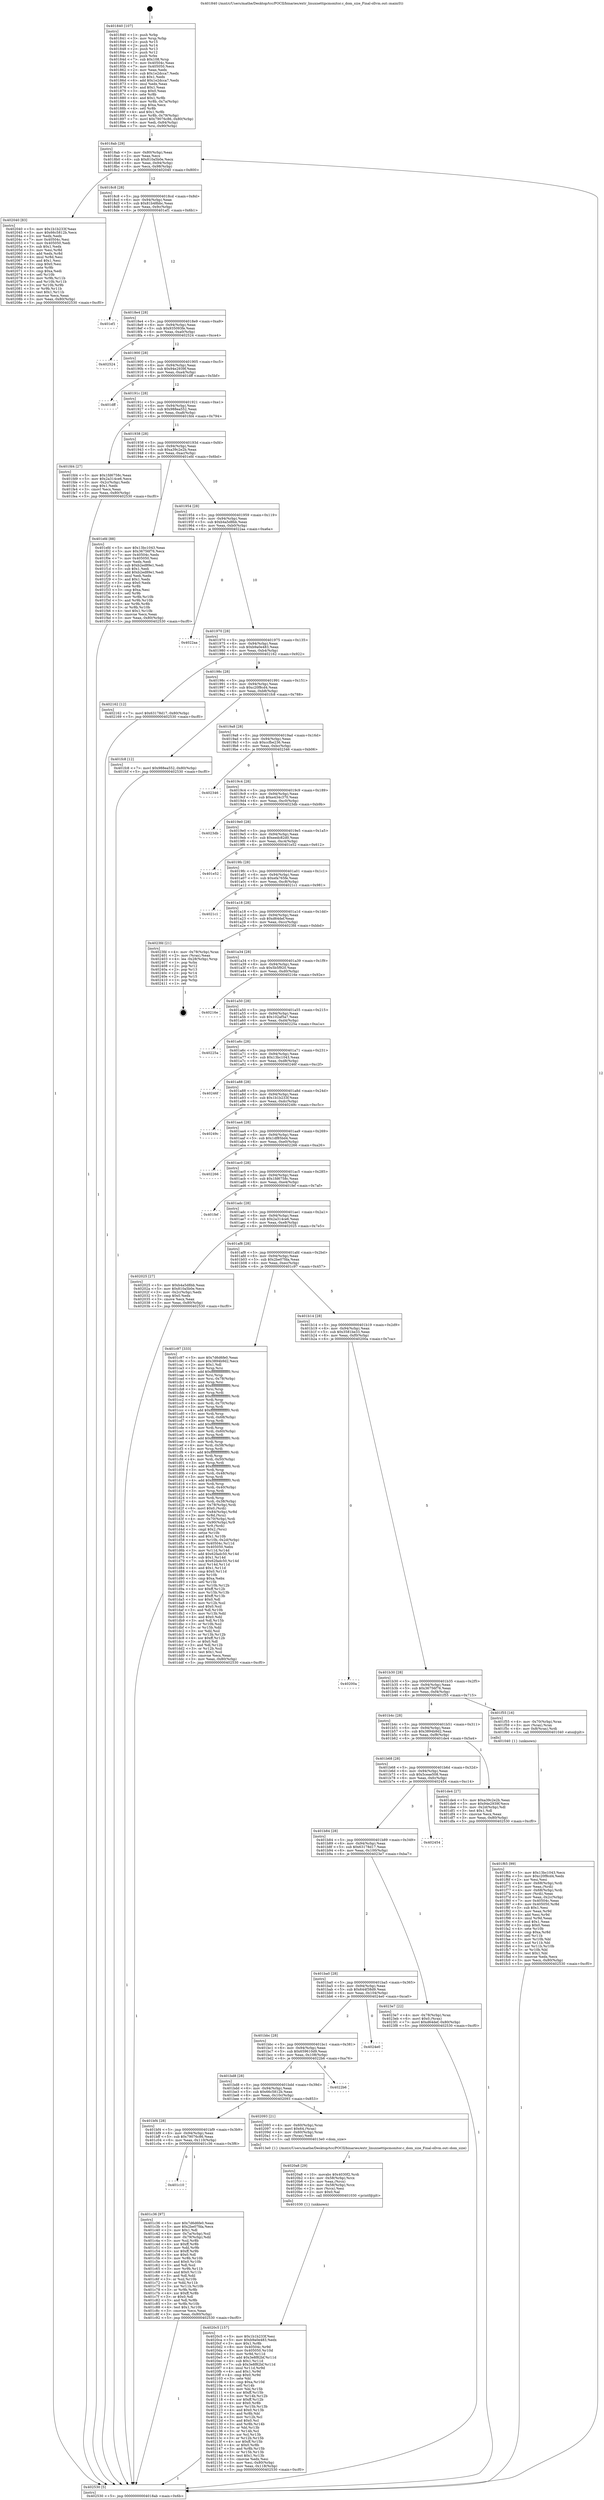 digraph "0x401840" {
  label = "0x401840 (/mnt/c/Users/mathe/Desktop/tcc/POCII/binaries/extr_linuxnettipcmonitor.c_dom_size_Final-ollvm.out::main(0))"
  labelloc = "t"
  node[shape=record]

  Entry [label="",width=0.3,height=0.3,shape=circle,fillcolor=black,style=filled]
  "0x4018ab" [label="{
     0x4018ab [29]\l
     | [instrs]\l
     &nbsp;&nbsp;0x4018ab \<+3\>: mov -0x80(%rbp),%eax\l
     &nbsp;&nbsp;0x4018ae \<+2\>: mov %eax,%ecx\l
     &nbsp;&nbsp;0x4018b0 \<+6\>: sub $0x810a5b0e,%ecx\l
     &nbsp;&nbsp;0x4018b6 \<+6\>: mov %eax,-0x94(%rbp)\l
     &nbsp;&nbsp;0x4018bc \<+6\>: mov %ecx,-0x98(%rbp)\l
     &nbsp;&nbsp;0x4018c2 \<+6\>: je 0000000000402040 \<main+0x800\>\l
  }"]
  "0x402040" [label="{
     0x402040 [83]\l
     | [instrs]\l
     &nbsp;&nbsp;0x402040 \<+5\>: mov $0x1b1b233f,%eax\l
     &nbsp;&nbsp;0x402045 \<+5\>: mov $0x66c5812b,%ecx\l
     &nbsp;&nbsp;0x40204a \<+2\>: xor %edx,%edx\l
     &nbsp;&nbsp;0x40204c \<+7\>: mov 0x40504c,%esi\l
     &nbsp;&nbsp;0x402053 \<+7\>: mov 0x405050,%edi\l
     &nbsp;&nbsp;0x40205a \<+3\>: sub $0x1,%edx\l
     &nbsp;&nbsp;0x40205d \<+3\>: mov %esi,%r8d\l
     &nbsp;&nbsp;0x402060 \<+3\>: add %edx,%r8d\l
     &nbsp;&nbsp;0x402063 \<+4\>: imul %r8d,%esi\l
     &nbsp;&nbsp;0x402067 \<+3\>: and $0x1,%esi\l
     &nbsp;&nbsp;0x40206a \<+3\>: cmp $0x0,%esi\l
     &nbsp;&nbsp;0x40206d \<+4\>: sete %r9b\l
     &nbsp;&nbsp;0x402071 \<+3\>: cmp $0xa,%edi\l
     &nbsp;&nbsp;0x402074 \<+4\>: setl %r10b\l
     &nbsp;&nbsp;0x402078 \<+3\>: mov %r9b,%r11b\l
     &nbsp;&nbsp;0x40207b \<+3\>: and %r10b,%r11b\l
     &nbsp;&nbsp;0x40207e \<+3\>: xor %r10b,%r9b\l
     &nbsp;&nbsp;0x402081 \<+3\>: or %r9b,%r11b\l
     &nbsp;&nbsp;0x402084 \<+4\>: test $0x1,%r11b\l
     &nbsp;&nbsp;0x402088 \<+3\>: cmovne %ecx,%eax\l
     &nbsp;&nbsp;0x40208b \<+3\>: mov %eax,-0x80(%rbp)\l
     &nbsp;&nbsp;0x40208e \<+5\>: jmp 0000000000402530 \<main+0xcf0\>\l
  }"]
  "0x4018c8" [label="{
     0x4018c8 [28]\l
     | [instrs]\l
     &nbsp;&nbsp;0x4018c8 \<+5\>: jmp 00000000004018cd \<main+0x8d\>\l
     &nbsp;&nbsp;0x4018cd \<+6\>: mov -0x94(%rbp),%eax\l
     &nbsp;&nbsp;0x4018d3 \<+5\>: sub $0x81b48bbc,%eax\l
     &nbsp;&nbsp;0x4018d8 \<+6\>: mov %eax,-0x9c(%rbp)\l
     &nbsp;&nbsp;0x4018de \<+6\>: je 0000000000401ef1 \<main+0x6b1\>\l
  }"]
  Exit [label="",width=0.3,height=0.3,shape=circle,fillcolor=black,style=filled,peripheries=2]
  "0x401ef1" [label="{
     0x401ef1\l
  }", style=dashed]
  "0x4018e4" [label="{
     0x4018e4 [28]\l
     | [instrs]\l
     &nbsp;&nbsp;0x4018e4 \<+5\>: jmp 00000000004018e9 \<main+0xa9\>\l
     &nbsp;&nbsp;0x4018e9 \<+6\>: mov -0x94(%rbp),%eax\l
     &nbsp;&nbsp;0x4018ef \<+5\>: sub $0x935093fe,%eax\l
     &nbsp;&nbsp;0x4018f4 \<+6\>: mov %eax,-0xa0(%rbp)\l
     &nbsp;&nbsp;0x4018fa \<+6\>: je 0000000000402524 \<main+0xce4\>\l
  }"]
  "0x4020c5" [label="{
     0x4020c5 [157]\l
     | [instrs]\l
     &nbsp;&nbsp;0x4020c5 \<+5\>: mov $0x1b1b233f,%esi\l
     &nbsp;&nbsp;0x4020ca \<+5\>: mov $0xb9a0e483,%edx\l
     &nbsp;&nbsp;0x4020cf \<+3\>: mov $0x1,%r8b\l
     &nbsp;&nbsp;0x4020d2 \<+8\>: mov 0x40504c,%r9d\l
     &nbsp;&nbsp;0x4020da \<+8\>: mov 0x405050,%r10d\l
     &nbsp;&nbsp;0x4020e2 \<+3\>: mov %r9d,%r11d\l
     &nbsp;&nbsp;0x4020e5 \<+7\>: add $0x3e8f82bf,%r11d\l
     &nbsp;&nbsp;0x4020ec \<+4\>: sub $0x1,%r11d\l
     &nbsp;&nbsp;0x4020f0 \<+7\>: sub $0x3e8f82bf,%r11d\l
     &nbsp;&nbsp;0x4020f7 \<+4\>: imul %r11d,%r9d\l
     &nbsp;&nbsp;0x4020fb \<+4\>: and $0x1,%r9d\l
     &nbsp;&nbsp;0x4020ff \<+4\>: cmp $0x0,%r9d\l
     &nbsp;&nbsp;0x402103 \<+3\>: sete %bl\l
     &nbsp;&nbsp;0x402106 \<+4\>: cmp $0xa,%r10d\l
     &nbsp;&nbsp;0x40210a \<+4\>: setl %r14b\l
     &nbsp;&nbsp;0x40210e \<+3\>: mov %bl,%r15b\l
     &nbsp;&nbsp;0x402111 \<+4\>: xor $0xff,%r15b\l
     &nbsp;&nbsp;0x402115 \<+3\>: mov %r14b,%r12b\l
     &nbsp;&nbsp;0x402118 \<+4\>: xor $0xff,%r12b\l
     &nbsp;&nbsp;0x40211c \<+4\>: xor $0x0,%r8b\l
     &nbsp;&nbsp;0x402120 \<+3\>: mov %r15b,%r13b\l
     &nbsp;&nbsp;0x402123 \<+4\>: and $0x0,%r13b\l
     &nbsp;&nbsp;0x402127 \<+3\>: and %r8b,%bl\l
     &nbsp;&nbsp;0x40212a \<+3\>: mov %r12b,%cl\l
     &nbsp;&nbsp;0x40212d \<+3\>: and $0x0,%cl\l
     &nbsp;&nbsp;0x402130 \<+3\>: and %r8b,%r14b\l
     &nbsp;&nbsp;0x402133 \<+3\>: or %bl,%r13b\l
     &nbsp;&nbsp;0x402136 \<+3\>: or %r14b,%cl\l
     &nbsp;&nbsp;0x402139 \<+3\>: xor %cl,%r13b\l
     &nbsp;&nbsp;0x40213c \<+3\>: or %r12b,%r15b\l
     &nbsp;&nbsp;0x40213f \<+4\>: xor $0xff,%r15b\l
     &nbsp;&nbsp;0x402143 \<+4\>: or $0x0,%r8b\l
     &nbsp;&nbsp;0x402147 \<+3\>: and %r8b,%r15b\l
     &nbsp;&nbsp;0x40214a \<+3\>: or %r15b,%r13b\l
     &nbsp;&nbsp;0x40214d \<+4\>: test $0x1,%r13b\l
     &nbsp;&nbsp;0x402151 \<+3\>: cmovne %edx,%esi\l
     &nbsp;&nbsp;0x402154 \<+3\>: mov %esi,-0x80(%rbp)\l
     &nbsp;&nbsp;0x402157 \<+6\>: mov %eax,-0x118(%rbp)\l
     &nbsp;&nbsp;0x40215d \<+5\>: jmp 0000000000402530 \<main+0xcf0\>\l
  }"]
  "0x402524" [label="{
     0x402524\l
  }", style=dashed]
  "0x401900" [label="{
     0x401900 [28]\l
     | [instrs]\l
     &nbsp;&nbsp;0x401900 \<+5\>: jmp 0000000000401905 \<main+0xc5\>\l
     &nbsp;&nbsp;0x401905 \<+6\>: mov -0x94(%rbp),%eax\l
     &nbsp;&nbsp;0x40190b \<+5\>: sub $0x94e2939f,%eax\l
     &nbsp;&nbsp;0x401910 \<+6\>: mov %eax,-0xa4(%rbp)\l
     &nbsp;&nbsp;0x401916 \<+6\>: je 0000000000401dff \<main+0x5bf\>\l
  }"]
  "0x4020a8" [label="{
     0x4020a8 [29]\l
     | [instrs]\l
     &nbsp;&nbsp;0x4020a8 \<+10\>: movabs $0x4030f2,%rdi\l
     &nbsp;&nbsp;0x4020b2 \<+4\>: mov -0x58(%rbp),%rcx\l
     &nbsp;&nbsp;0x4020b6 \<+2\>: mov %eax,(%rcx)\l
     &nbsp;&nbsp;0x4020b8 \<+4\>: mov -0x58(%rbp),%rcx\l
     &nbsp;&nbsp;0x4020bc \<+2\>: mov (%rcx),%esi\l
     &nbsp;&nbsp;0x4020be \<+2\>: mov $0x0,%al\l
     &nbsp;&nbsp;0x4020c0 \<+5\>: call 0000000000401030 \<printf@plt\>\l
     | [calls]\l
     &nbsp;&nbsp;0x401030 \{1\} (unknown)\l
  }"]
  "0x401dff" [label="{
     0x401dff\l
  }", style=dashed]
  "0x40191c" [label="{
     0x40191c [28]\l
     | [instrs]\l
     &nbsp;&nbsp;0x40191c \<+5\>: jmp 0000000000401921 \<main+0xe1\>\l
     &nbsp;&nbsp;0x401921 \<+6\>: mov -0x94(%rbp),%eax\l
     &nbsp;&nbsp;0x401927 \<+5\>: sub $0x988ea552,%eax\l
     &nbsp;&nbsp;0x40192c \<+6\>: mov %eax,-0xa8(%rbp)\l
     &nbsp;&nbsp;0x401932 \<+6\>: je 0000000000401fd4 \<main+0x794\>\l
  }"]
  "0x401f65" [label="{
     0x401f65 [99]\l
     | [instrs]\l
     &nbsp;&nbsp;0x401f65 \<+5\>: mov $0x13bc1043,%ecx\l
     &nbsp;&nbsp;0x401f6a \<+5\>: mov $0xc20f8cd4,%edx\l
     &nbsp;&nbsp;0x401f6f \<+2\>: xor %esi,%esi\l
     &nbsp;&nbsp;0x401f71 \<+4\>: mov -0x68(%rbp),%rdi\l
     &nbsp;&nbsp;0x401f75 \<+2\>: mov %eax,(%rdi)\l
     &nbsp;&nbsp;0x401f77 \<+4\>: mov -0x68(%rbp),%rdi\l
     &nbsp;&nbsp;0x401f7b \<+2\>: mov (%rdi),%eax\l
     &nbsp;&nbsp;0x401f7d \<+3\>: mov %eax,-0x2c(%rbp)\l
     &nbsp;&nbsp;0x401f80 \<+7\>: mov 0x40504c,%eax\l
     &nbsp;&nbsp;0x401f87 \<+8\>: mov 0x405050,%r8d\l
     &nbsp;&nbsp;0x401f8f \<+3\>: sub $0x1,%esi\l
     &nbsp;&nbsp;0x401f92 \<+3\>: mov %eax,%r9d\l
     &nbsp;&nbsp;0x401f95 \<+3\>: add %esi,%r9d\l
     &nbsp;&nbsp;0x401f98 \<+4\>: imul %r9d,%eax\l
     &nbsp;&nbsp;0x401f9c \<+3\>: and $0x1,%eax\l
     &nbsp;&nbsp;0x401f9f \<+3\>: cmp $0x0,%eax\l
     &nbsp;&nbsp;0x401fa2 \<+4\>: sete %r10b\l
     &nbsp;&nbsp;0x401fa6 \<+4\>: cmp $0xa,%r8d\l
     &nbsp;&nbsp;0x401faa \<+4\>: setl %r11b\l
     &nbsp;&nbsp;0x401fae \<+3\>: mov %r10b,%bl\l
     &nbsp;&nbsp;0x401fb1 \<+3\>: and %r11b,%bl\l
     &nbsp;&nbsp;0x401fb4 \<+3\>: xor %r11b,%r10b\l
     &nbsp;&nbsp;0x401fb7 \<+3\>: or %r10b,%bl\l
     &nbsp;&nbsp;0x401fba \<+3\>: test $0x1,%bl\l
     &nbsp;&nbsp;0x401fbd \<+3\>: cmovne %edx,%ecx\l
     &nbsp;&nbsp;0x401fc0 \<+3\>: mov %ecx,-0x80(%rbp)\l
     &nbsp;&nbsp;0x401fc3 \<+5\>: jmp 0000000000402530 \<main+0xcf0\>\l
  }"]
  "0x401fd4" [label="{
     0x401fd4 [27]\l
     | [instrs]\l
     &nbsp;&nbsp;0x401fd4 \<+5\>: mov $0x1fd6758c,%eax\l
     &nbsp;&nbsp;0x401fd9 \<+5\>: mov $0x2a314ce6,%ecx\l
     &nbsp;&nbsp;0x401fde \<+3\>: mov -0x2c(%rbp),%edx\l
     &nbsp;&nbsp;0x401fe1 \<+3\>: cmp $0x1,%edx\l
     &nbsp;&nbsp;0x401fe4 \<+3\>: cmovl %ecx,%eax\l
     &nbsp;&nbsp;0x401fe7 \<+3\>: mov %eax,-0x80(%rbp)\l
     &nbsp;&nbsp;0x401fea \<+5\>: jmp 0000000000402530 \<main+0xcf0\>\l
  }"]
  "0x401938" [label="{
     0x401938 [28]\l
     | [instrs]\l
     &nbsp;&nbsp;0x401938 \<+5\>: jmp 000000000040193d \<main+0xfd\>\l
     &nbsp;&nbsp;0x40193d \<+6\>: mov -0x94(%rbp),%eax\l
     &nbsp;&nbsp;0x401943 \<+5\>: sub $0xa39c2e2b,%eax\l
     &nbsp;&nbsp;0x401948 \<+6\>: mov %eax,-0xac(%rbp)\l
     &nbsp;&nbsp;0x40194e \<+6\>: je 0000000000401efd \<main+0x6bd\>\l
  }"]
  "0x401840" [label="{
     0x401840 [107]\l
     | [instrs]\l
     &nbsp;&nbsp;0x401840 \<+1\>: push %rbp\l
     &nbsp;&nbsp;0x401841 \<+3\>: mov %rsp,%rbp\l
     &nbsp;&nbsp;0x401844 \<+2\>: push %r15\l
     &nbsp;&nbsp;0x401846 \<+2\>: push %r14\l
     &nbsp;&nbsp;0x401848 \<+2\>: push %r13\l
     &nbsp;&nbsp;0x40184a \<+2\>: push %r12\l
     &nbsp;&nbsp;0x40184c \<+1\>: push %rbx\l
     &nbsp;&nbsp;0x40184d \<+7\>: sub $0x108,%rsp\l
     &nbsp;&nbsp;0x401854 \<+7\>: mov 0x40504c,%eax\l
     &nbsp;&nbsp;0x40185b \<+7\>: mov 0x405050,%ecx\l
     &nbsp;&nbsp;0x401862 \<+2\>: mov %eax,%edx\l
     &nbsp;&nbsp;0x401864 \<+6\>: sub $0x1e2dcca7,%edx\l
     &nbsp;&nbsp;0x40186a \<+3\>: sub $0x1,%edx\l
     &nbsp;&nbsp;0x40186d \<+6\>: add $0x1e2dcca7,%edx\l
     &nbsp;&nbsp;0x401873 \<+3\>: imul %edx,%eax\l
     &nbsp;&nbsp;0x401876 \<+3\>: and $0x1,%eax\l
     &nbsp;&nbsp;0x401879 \<+3\>: cmp $0x0,%eax\l
     &nbsp;&nbsp;0x40187c \<+4\>: sete %r8b\l
     &nbsp;&nbsp;0x401880 \<+4\>: and $0x1,%r8b\l
     &nbsp;&nbsp;0x401884 \<+4\>: mov %r8b,-0x7a(%rbp)\l
     &nbsp;&nbsp;0x401888 \<+3\>: cmp $0xa,%ecx\l
     &nbsp;&nbsp;0x40188b \<+4\>: setl %r8b\l
     &nbsp;&nbsp;0x40188f \<+4\>: and $0x1,%r8b\l
     &nbsp;&nbsp;0x401893 \<+4\>: mov %r8b,-0x79(%rbp)\l
     &nbsp;&nbsp;0x401897 \<+7\>: movl $0x79076c86,-0x80(%rbp)\l
     &nbsp;&nbsp;0x40189e \<+6\>: mov %edi,-0x84(%rbp)\l
     &nbsp;&nbsp;0x4018a4 \<+7\>: mov %rsi,-0x90(%rbp)\l
  }"]
  "0x401efd" [label="{
     0x401efd [88]\l
     | [instrs]\l
     &nbsp;&nbsp;0x401efd \<+5\>: mov $0x13bc1043,%eax\l
     &nbsp;&nbsp;0x401f02 \<+5\>: mov $0x36756f76,%ecx\l
     &nbsp;&nbsp;0x401f07 \<+7\>: mov 0x40504c,%edx\l
     &nbsp;&nbsp;0x401f0e \<+7\>: mov 0x405050,%esi\l
     &nbsp;&nbsp;0x401f15 \<+2\>: mov %edx,%edi\l
     &nbsp;&nbsp;0x401f17 \<+6\>: sub $0xb2ed89e1,%edi\l
     &nbsp;&nbsp;0x401f1d \<+3\>: sub $0x1,%edi\l
     &nbsp;&nbsp;0x401f20 \<+6\>: add $0xb2ed89e1,%edi\l
     &nbsp;&nbsp;0x401f26 \<+3\>: imul %edi,%edx\l
     &nbsp;&nbsp;0x401f29 \<+3\>: and $0x1,%edx\l
     &nbsp;&nbsp;0x401f2c \<+3\>: cmp $0x0,%edx\l
     &nbsp;&nbsp;0x401f2f \<+4\>: sete %r8b\l
     &nbsp;&nbsp;0x401f33 \<+3\>: cmp $0xa,%esi\l
     &nbsp;&nbsp;0x401f36 \<+4\>: setl %r9b\l
     &nbsp;&nbsp;0x401f3a \<+3\>: mov %r8b,%r10b\l
     &nbsp;&nbsp;0x401f3d \<+3\>: and %r9b,%r10b\l
     &nbsp;&nbsp;0x401f40 \<+3\>: xor %r9b,%r8b\l
     &nbsp;&nbsp;0x401f43 \<+3\>: or %r8b,%r10b\l
     &nbsp;&nbsp;0x401f46 \<+4\>: test $0x1,%r10b\l
     &nbsp;&nbsp;0x401f4a \<+3\>: cmovne %ecx,%eax\l
     &nbsp;&nbsp;0x401f4d \<+3\>: mov %eax,-0x80(%rbp)\l
     &nbsp;&nbsp;0x401f50 \<+5\>: jmp 0000000000402530 \<main+0xcf0\>\l
  }"]
  "0x401954" [label="{
     0x401954 [28]\l
     | [instrs]\l
     &nbsp;&nbsp;0x401954 \<+5\>: jmp 0000000000401959 \<main+0x119\>\l
     &nbsp;&nbsp;0x401959 \<+6\>: mov -0x94(%rbp),%eax\l
     &nbsp;&nbsp;0x40195f \<+5\>: sub $0xb4a5d8bb,%eax\l
     &nbsp;&nbsp;0x401964 \<+6\>: mov %eax,-0xb0(%rbp)\l
     &nbsp;&nbsp;0x40196a \<+6\>: je 00000000004022aa \<main+0xa6a\>\l
  }"]
  "0x402530" [label="{
     0x402530 [5]\l
     | [instrs]\l
     &nbsp;&nbsp;0x402530 \<+5\>: jmp 00000000004018ab \<main+0x6b\>\l
  }"]
  "0x4022aa" [label="{
     0x4022aa\l
  }", style=dashed]
  "0x401970" [label="{
     0x401970 [28]\l
     | [instrs]\l
     &nbsp;&nbsp;0x401970 \<+5\>: jmp 0000000000401975 \<main+0x135\>\l
     &nbsp;&nbsp;0x401975 \<+6\>: mov -0x94(%rbp),%eax\l
     &nbsp;&nbsp;0x40197b \<+5\>: sub $0xb9a0e483,%eax\l
     &nbsp;&nbsp;0x401980 \<+6\>: mov %eax,-0xb4(%rbp)\l
     &nbsp;&nbsp;0x401986 \<+6\>: je 0000000000402162 \<main+0x922\>\l
  }"]
  "0x401c10" [label="{
     0x401c10\l
  }", style=dashed]
  "0x402162" [label="{
     0x402162 [12]\l
     | [instrs]\l
     &nbsp;&nbsp;0x402162 \<+7\>: movl $0x63178d17,-0x80(%rbp)\l
     &nbsp;&nbsp;0x402169 \<+5\>: jmp 0000000000402530 \<main+0xcf0\>\l
  }"]
  "0x40198c" [label="{
     0x40198c [28]\l
     | [instrs]\l
     &nbsp;&nbsp;0x40198c \<+5\>: jmp 0000000000401991 \<main+0x151\>\l
     &nbsp;&nbsp;0x401991 \<+6\>: mov -0x94(%rbp),%eax\l
     &nbsp;&nbsp;0x401997 \<+5\>: sub $0xc20f8cd4,%eax\l
     &nbsp;&nbsp;0x40199c \<+6\>: mov %eax,-0xb8(%rbp)\l
     &nbsp;&nbsp;0x4019a2 \<+6\>: je 0000000000401fc8 \<main+0x788\>\l
  }"]
  "0x401c36" [label="{
     0x401c36 [97]\l
     | [instrs]\l
     &nbsp;&nbsp;0x401c36 \<+5\>: mov $0x7d6d6fe0,%eax\l
     &nbsp;&nbsp;0x401c3b \<+5\>: mov $0x2be07fda,%ecx\l
     &nbsp;&nbsp;0x401c40 \<+2\>: mov $0x1,%dl\l
     &nbsp;&nbsp;0x401c42 \<+4\>: mov -0x7a(%rbp),%sil\l
     &nbsp;&nbsp;0x401c46 \<+4\>: mov -0x79(%rbp),%dil\l
     &nbsp;&nbsp;0x401c4a \<+3\>: mov %sil,%r8b\l
     &nbsp;&nbsp;0x401c4d \<+4\>: xor $0xff,%r8b\l
     &nbsp;&nbsp;0x401c51 \<+3\>: mov %dil,%r9b\l
     &nbsp;&nbsp;0x401c54 \<+4\>: xor $0xff,%r9b\l
     &nbsp;&nbsp;0x401c58 \<+3\>: xor $0x0,%dl\l
     &nbsp;&nbsp;0x401c5b \<+3\>: mov %r8b,%r10b\l
     &nbsp;&nbsp;0x401c5e \<+4\>: and $0x0,%r10b\l
     &nbsp;&nbsp;0x401c62 \<+3\>: and %dl,%sil\l
     &nbsp;&nbsp;0x401c65 \<+3\>: mov %r9b,%r11b\l
     &nbsp;&nbsp;0x401c68 \<+4\>: and $0x0,%r11b\l
     &nbsp;&nbsp;0x401c6c \<+3\>: and %dl,%dil\l
     &nbsp;&nbsp;0x401c6f \<+3\>: or %sil,%r10b\l
     &nbsp;&nbsp;0x401c72 \<+3\>: or %dil,%r11b\l
     &nbsp;&nbsp;0x401c75 \<+3\>: xor %r11b,%r10b\l
     &nbsp;&nbsp;0x401c78 \<+3\>: or %r9b,%r8b\l
     &nbsp;&nbsp;0x401c7b \<+4\>: xor $0xff,%r8b\l
     &nbsp;&nbsp;0x401c7f \<+3\>: or $0x0,%dl\l
     &nbsp;&nbsp;0x401c82 \<+3\>: and %dl,%r8b\l
     &nbsp;&nbsp;0x401c85 \<+3\>: or %r8b,%r10b\l
     &nbsp;&nbsp;0x401c88 \<+4\>: test $0x1,%r10b\l
     &nbsp;&nbsp;0x401c8c \<+3\>: cmovne %ecx,%eax\l
     &nbsp;&nbsp;0x401c8f \<+3\>: mov %eax,-0x80(%rbp)\l
     &nbsp;&nbsp;0x401c92 \<+5\>: jmp 0000000000402530 \<main+0xcf0\>\l
  }"]
  "0x401fc8" [label="{
     0x401fc8 [12]\l
     | [instrs]\l
     &nbsp;&nbsp;0x401fc8 \<+7\>: movl $0x988ea552,-0x80(%rbp)\l
     &nbsp;&nbsp;0x401fcf \<+5\>: jmp 0000000000402530 \<main+0xcf0\>\l
  }"]
  "0x4019a8" [label="{
     0x4019a8 [28]\l
     | [instrs]\l
     &nbsp;&nbsp;0x4019a8 \<+5\>: jmp 00000000004019ad \<main+0x16d\>\l
     &nbsp;&nbsp;0x4019ad \<+6\>: mov -0x94(%rbp),%eax\l
     &nbsp;&nbsp;0x4019b3 \<+5\>: sub $0xccfbe236,%eax\l
     &nbsp;&nbsp;0x4019b8 \<+6\>: mov %eax,-0xbc(%rbp)\l
     &nbsp;&nbsp;0x4019be \<+6\>: je 0000000000402346 \<main+0xb06\>\l
  }"]
  "0x401bf4" [label="{
     0x401bf4 [28]\l
     | [instrs]\l
     &nbsp;&nbsp;0x401bf4 \<+5\>: jmp 0000000000401bf9 \<main+0x3b9\>\l
     &nbsp;&nbsp;0x401bf9 \<+6\>: mov -0x94(%rbp),%eax\l
     &nbsp;&nbsp;0x401bff \<+5\>: sub $0x79076c86,%eax\l
     &nbsp;&nbsp;0x401c04 \<+6\>: mov %eax,-0x110(%rbp)\l
     &nbsp;&nbsp;0x401c0a \<+6\>: je 0000000000401c36 \<main+0x3f6\>\l
  }"]
  "0x402346" [label="{
     0x402346\l
  }", style=dashed]
  "0x4019c4" [label="{
     0x4019c4 [28]\l
     | [instrs]\l
     &nbsp;&nbsp;0x4019c4 \<+5\>: jmp 00000000004019c9 \<main+0x189\>\l
     &nbsp;&nbsp;0x4019c9 \<+6\>: mov -0x94(%rbp),%eax\l
     &nbsp;&nbsp;0x4019cf \<+5\>: sub $0xe434c370,%eax\l
     &nbsp;&nbsp;0x4019d4 \<+6\>: mov %eax,-0xc0(%rbp)\l
     &nbsp;&nbsp;0x4019da \<+6\>: je 00000000004023db \<main+0xb9b\>\l
  }"]
  "0x402093" [label="{
     0x402093 [21]\l
     | [instrs]\l
     &nbsp;&nbsp;0x402093 \<+4\>: mov -0x60(%rbp),%rax\l
     &nbsp;&nbsp;0x402097 \<+6\>: movl $0x64,(%rax)\l
     &nbsp;&nbsp;0x40209d \<+4\>: mov -0x60(%rbp),%rax\l
     &nbsp;&nbsp;0x4020a1 \<+2\>: mov (%rax),%edi\l
     &nbsp;&nbsp;0x4020a3 \<+5\>: call 00000000004013e0 \<dom_size\>\l
     | [calls]\l
     &nbsp;&nbsp;0x4013e0 \{1\} (/mnt/c/Users/mathe/Desktop/tcc/POCII/binaries/extr_linuxnettipcmonitor.c_dom_size_Final-ollvm.out::dom_size)\l
  }"]
  "0x4023db" [label="{
     0x4023db\l
  }", style=dashed]
  "0x4019e0" [label="{
     0x4019e0 [28]\l
     | [instrs]\l
     &nbsp;&nbsp;0x4019e0 \<+5\>: jmp 00000000004019e5 \<main+0x1a5\>\l
     &nbsp;&nbsp;0x4019e5 \<+6\>: mov -0x94(%rbp),%eax\l
     &nbsp;&nbsp;0x4019eb \<+5\>: sub $0xeedc82d0,%eax\l
     &nbsp;&nbsp;0x4019f0 \<+6\>: mov %eax,-0xc4(%rbp)\l
     &nbsp;&nbsp;0x4019f6 \<+6\>: je 0000000000401e52 \<main+0x612\>\l
  }"]
  "0x401bd8" [label="{
     0x401bd8 [28]\l
     | [instrs]\l
     &nbsp;&nbsp;0x401bd8 \<+5\>: jmp 0000000000401bdd \<main+0x39d\>\l
     &nbsp;&nbsp;0x401bdd \<+6\>: mov -0x94(%rbp),%eax\l
     &nbsp;&nbsp;0x401be3 \<+5\>: sub $0x66c5812b,%eax\l
     &nbsp;&nbsp;0x401be8 \<+6\>: mov %eax,-0x10c(%rbp)\l
     &nbsp;&nbsp;0x401bee \<+6\>: je 0000000000402093 \<main+0x853\>\l
  }"]
  "0x401e52" [label="{
     0x401e52\l
  }", style=dashed]
  "0x4019fc" [label="{
     0x4019fc [28]\l
     | [instrs]\l
     &nbsp;&nbsp;0x4019fc \<+5\>: jmp 0000000000401a01 \<main+0x1c1\>\l
     &nbsp;&nbsp;0x401a01 \<+6\>: mov -0x94(%rbp),%eax\l
     &nbsp;&nbsp;0x401a07 \<+5\>: sub $0xefa765fe,%eax\l
     &nbsp;&nbsp;0x401a0c \<+6\>: mov %eax,-0xc8(%rbp)\l
     &nbsp;&nbsp;0x401a12 \<+6\>: je 00000000004021c1 \<main+0x981\>\l
  }"]
  "0x4022b6" [label="{
     0x4022b6\l
  }", style=dashed]
  "0x4021c1" [label="{
     0x4021c1\l
  }", style=dashed]
  "0x401a18" [label="{
     0x401a18 [28]\l
     | [instrs]\l
     &nbsp;&nbsp;0x401a18 \<+5\>: jmp 0000000000401a1d \<main+0x1dd\>\l
     &nbsp;&nbsp;0x401a1d \<+6\>: mov -0x94(%rbp),%eax\l
     &nbsp;&nbsp;0x401a23 \<+5\>: sub $0xd64def,%eax\l
     &nbsp;&nbsp;0x401a28 \<+6\>: mov %eax,-0xcc(%rbp)\l
     &nbsp;&nbsp;0x401a2e \<+6\>: je 00000000004023fd \<main+0xbbd\>\l
  }"]
  "0x401bbc" [label="{
     0x401bbc [28]\l
     | [instrs]\l
     &nbsp;&nbsp;0x401bbc \<+5\>: jmp 0000000000401bc1 \<main+0x381\>\l
     &nbsp;&nbsp;0x401bc1 \<+6\>: mov -0x94(%rbp),%eax\l
     &nbsp;&nbsp;0x401bc7 \<+5\>: sub $0x659610d9,%eax\l
     &nbsp;&nbsp;0x401bcc \<+6\>: mov %eax,-0x108(%rbp)\l
     &nbsp;&nbsp;0x401bd2 \<+6\>: je 00000000004022b6 \<main+0xa76\>\l
  }"]
  "0x4023fd" [label="{
     0x4023fd [21]\l
     | [instrs]\l
     &nbsp;&nbsp;0x4023fd \<+4\>: mov -0x78(%rbp),%rax\l
     &nbsp;&nbsp;0x402401 \<+2\>: mov (%rax),%eax\l
     &nbsp;&nbsp;0x402403 \<+4\>: lea -0x28(%rbp),%rsp\l
     &nbsp;&nbsp;0x402407 \<+1\>: pop %rbx\l
     &nbsp;&nbsp;0x402408 \<+2\>: pop %r12\l
     &nbsp;&nbsp;0x40240a \<+2\>: pop %r13\l
     &nbsp;&nbsp;0x40240c \<+2\>: pop %r14\l
     &nbsp;&nbsp;0x40240e \<+2\>: pop %r15\l
     &nbsp;&nbsp;0x402410 \<+1\>: pop %rbp\l
     &nbsp;&nbsp;0x402411 \<+1\>: ret\l
  }"]
  "0x401a34" [label="{
     0x401a34 [28]\l
     | [instrs]\l
     &nbsp;&nbsp;0x401a34 \<+5\>: jmp 0000000000401a39 \<main+0x1f9\>\l
     &nbsp;&nbsp;0x401a39 \<+6\>: mov -0x94(%rbp),%eax\l
     &nbsp;&nbsp;0x401a3f \<+5\>: sub $0x5b5f920,%eax\l
     &nbsp;&nbsp;0x401a44 \<+6\>: mov %eax,-0xd0(%rbp)\l
     &nbsp;&nbsp;0x401a4a \<+6\>: je 000000000040216e \<main+0x92e\>\l
  }"]
  "0x4024e0" [label="{
     0x4024e0\l
  }", style=dashed]
  "0x40216e" [label="{
     0x40216e\l
  }", style=dashed]
  "0x401a50" [label="{
     0x401a50 [28]\l
     | [instrs]\l
     &nbsp;&nbsp;0x401a50 \<+5\>: jmp 0000000000401a55 \<main+0x215\>\l
     &nbsp;&nbsp;0x401a55 \<+6\>: mov -0x94(%rbp),%eax\l
     &nbsp;&nbsp;0x401a5b \<+5\>: sub $0x102af5a7,%eax\l
     &nbsp;&nbsp;0x401a60 \<+6\>: mov %eax,-0xd4(%rbp)\l
     &nbsp;&nbsp;0x401a66 \<+6\>: je 000000000040225a \<main+0xa1a\>\l
  }"]
  "0x401ba0" [label="{
     0x401ba0 [28]\l
     | [instrs]\l
     &nbsp;&nbsp;0x401ba0 \<+5\>: jmp 0000000000401ba5 \<main+0x365\>\l
     &nbsp;&nbsp;0x401ba5 \<+6\>: mov -0x94(%rbp),%eax\l
     &nbsp;&nbsp;0x401bab \<+5\>: sub $0x644f38d9,%eax\l
     &nbsp;&nbsp;0x401bb0 \<+6\>: mov %eax,-0x104(%rbp)\l
     &nbsp;&nbsp;0x401bb6 \<+6\>: je 00000000004024e0 \<main+0xca0\>\l
  }"]
  "0x40225a" [label="{
     0x40225a\l
  }", style=dashed]
  "0x401a6c" [label="{
     0x401a6c [28]\l
     | [instrs]\l
     &nbsp;&nbsp;0x401a6c \<+5\>: jmp 0000000000401a71 \<main+0x231\>\l
     &nbsp;&nbsp;0x401a71 \<+6\>: mov -0x94(%rbp),%eax\l
     &nbsp;&nbsp;0x401a77 \<+5\>: sub $0x13bc1043,%eax\l
     &nbsp;&nbsp;0x401a7c \<+6\>: mov %eax,-0xd8(%rbp)\l
     &nbsp;&nbsp;0x401a82 \<+6\>: je 000000000040246f \<main+0xc2f\>\l
  }"]
  "0x4023e7" [label="{
     0x4023e7 [22]\l
     | [instrs]\l
     &nbsp;&nbsp;0x4023e7 \<+4\>: mov -0x78(%rbp),%rax\l
     &nbsp;&nbsp;0x4023eb \<+6\>: movl $0x0,(%rax)\l
     &nbsp;&nbsp;0x4023f1 \<+7\>: movl $0xd64def,-0x80(%rbp)\l
     &nbsp;&nbsp;0x4023f8 \<+5\>: jmp 0000000000402530 \<main+0xcf0\>\l
  }"]
  "0x40246f" [label="{
     0x40246f\l
  }", style=dashed]
  "0x401a88" [label="{
     0x401a88 [28]\l
     | [instrs]\l
     &nbsp;&nbsp;0x401a88 \<+5\>: jmp 0000000000401a8d \<main+0x24d\>\l
     &nbsp;&nbsp;0x401a8d \<+6\>: mov -0x94(%rbp),%eax\l
     &nbsp;&nbsp;0x401a93 \<+5\>: sub $0x1b1b233f,%eax\l
     &nbsp;&nbsp;0x401a98 \<+6\>: mov %eax,-0xdc(%rbp)\l
     &nbsp;&nbsp;0x401a9e \<+6\>: je 000000000040249c \<main+0xc5c\>\l
  }"]
  "0x401b84" [label="{
     0x401b84 [28]\l
     | [instrs]\l
     &nbsp;&nbsp;0x401b84 \<+5\>: jmp 0000000000401b89 \<main+0x349\>\l
     &nbsp;&nbsp;0x401b89 \<+6\>: mov -0x94(%rbp),%eax\l
     &nbsp;&nbsp;0x401b8f \<+5\>: sub $0x63178d17,%eax\l
     &nbsp;&nbsp;0x401b94 \<+6\>: mov %eax,-0x100(%rbp)\l
     &nbsp;&nbsp;0x401b9a \<+6\>: je 00000000004023e7 \<main+0xba7\>\l
  }"]
  "0x40249c" [label="{
     0x40249c\l
  }", style=dashed]
  "0x401aa4" [label="{
     0x401aa4 [28]\l
     | [instrs]\l
     &nbsp;&nbsp;0x401aa4 \<+5\>: jmp 0000000000401aa9 \<main+0x269\>\l
     &nbsp;&nbsp;0x401aa9 \<+6\>: mov -0x94(%rbp),%eax\l
     &nbsp;&nbsp;0x401aaf \<+5\>: sub $0x1df85bd4,%eax\l
     &nbsp;&nbsp;0x401ab4 \<+6\>: mov %eax,-0xe0(%rbp)\l
     &nbsp;&nbsp;0x401aba \<+6\>: je 0000000000402266 \<main+0xa26\>\l
  }"]
  "0x402454" [label="{
     0x402454\l
  }", style=dashed]
  "0x402266" [label="{
     0x402266\l
  }", style=dashed]
  "0x401ac0" [label="{
     0x401ac0 [28]\l
     | [instrs]\l
     &nbsp;&nbsp;0x401ac0 \<+5\>: jmp 0000000000401ac5 \<main+0x285\>\l
     &nbsp;&nbsp;0x401ac5 \<+6\>: mov -0x94(%rbp),%eax\l
     &nbsp;&nbsp;0x401acb \<+5\>: sub $0x1fd6758c,%eax\l
     &nbsp;&nbsp;0x401ad0 \<+6\>: mov %eax,-0xe4(%rbp)\l
     &nbsp;&nbsp;0x401ad6 \<+6\>: je 0000000000401fef \<main+0x7af\>\l
  }"]
  "0x401b68" [label="{
     0x401b68 [28]\l
     | [instrs]\l
     &nbsp;&nbsp;0x401b68 \<+5\>: jmp 0000000000401b6d \<main+0x32d\>\l
     &nbsp;&nbsp;0x401b6d \<+6\>: mov -0x94(%rbp),%eax\l
     &nbsp;&nbsp;0x401b73 \<+5\>: sub $0x5ceae508,%eax\l
     &nbsp;&nbsp;0x401b78 \<+6\>: mov %eax,-0xfc(%rbp)\l
     &nbsp;&nbsp;0x401b7e \<+6\>: je 0000000000402454 \<main+0xc14\>\l
  }"]
  "0x401fef" [label="{
     0x401fef\l
  }", style=dashed]
  "0x401adc" [label="{
     0x401adc [28]\l
     | [instrs]\l
     &nbsp;&nbsp;0x401adc \<+5\>: jmp 0000000000401ae1 \<main+0x2a1\>\l
     &nbsp;&nbsp;0x401ae1 \<+6\>: mov -0x94(%rbp),%eax\l
     &nbsp;&nbsp;0x401ae7 \<+5\>: sub $0x2a314ce6,%eax\l
     &nbsp;&nbsp;0x401aec \<+6\>: mov %eax,-0xe8(%rbp)\l
     &nbsp;&nbsp;0x401af2 \<+6\>: je 0000000000402025 \<main+0x7e5\>\l
  }"]
  "0x401de4" [label="{
     0x401de4 [27]\l
     | [instrs]\l
     &nbsp;&nbsp;0x401de4 \<+5\>: mov $0xa39c2e2b,%eax\l
     &nbsp;&nbsp;0x401de9 \<+5\>: mov $0x94e2939f,%ecx\l
     &nbsp;&nbsp;0x401dee \<+3\>: mov -0x2d(%rbp),%dl\l
     &nbsp;&nbsp;0x401df1 \<+3\>: test $0x1,%dl\l
     &nbsp;&nbsp;0x401df4 \<+3\>: cmovne %ecx,%eax\l
     &nbsp;&nbsp;0x401df7 \<+3\>: mov %eax,-0x80(%rbp)\l
     &nbsp;&nbsp;0x401dfa \<+5\>: jmp 0000000000402530 \<main+0xcf0\>\l
  }"]
  "0x402025" [label="{
     0x402025 [27]\l
     | [instrs]\l
     &nbsp;&nbsp;0x402025 \<+5\>: mov $0xb4a5d8bb,%eax\l
     &nbsp;&nbsp;0x40202a \<+5\>: mov $0x810a5b0e,%ecx\l
     &nbsp;&nbsp;0x40202f \<+3\>: mov -0x2c(%rbp),%edx\l
     &nbsp;&nbsp;0x402032 \<+3\>: cmp $0x0,%edx\l
     &nbsp;&nbsp;0x402035 \<+3\>: cmove %ecx,%eax\l
     &nbsp;&nbsp;0x402038 \<+3\>: mov %eax,-0x80(%rbp)\l
     &nbsp;&nbsp;0x40203b \<+5\>: jmp 0000000000402530 \<main+0xcf0\>\l
  }"]
  "0x401af8" [label="{
     0x401af8 [28]\l
     | [instrs]\l
     &nbsp;&nbsp;0x401af8 \<+5\>: jmp 0000000000401afd \<main+0x2bd\>\l
     &nbsp;&nbsp;0x401afd \<+6\>: mov -0x94(%rbp),%eax\l
     &nbsp;&nbsp;0x401b03 \<+5\>: sub $0x2be07fda,%eax\l
     &nbsp;&nbsp;0x401b08 \<+6\>: mov %eax,-0xec(%rbp)\l
     &nbsp;&nbsp;0x401b0e \<+6\>: je 0000000000401c97 \<main+0x457\>\l
  }"]
  "0x401b4c" [label="{
     0x401b4c [28]\l
     | [instrs]\l
     &nbsp;&nbsp;0x401b4c \<+5\>: jmp 0000000000401b51 \<main+0x311\>\l
     &nbsp;&nbsp;0x401b51 \<+6\>: mov -0x94(%rbp),%eax\l
     &nbsp;&nbsp;0x401b57 \<+5\>: sub $0x3894b9d2,%eax\l
     &nbsp;&nbsp;0x401b5c \<+6\>: mov %eax,-0xf8(%rbp)\l
     &nbsp;&nbsp;0x401b62 \<+6\>: je 0000000000401de4 \<main+0x5a4\>\l
  }"]
  "0x401c97" [label="{
     0x401c97 [333]\l
     | [instrs]\l
     &nbsp;&nbsp;0x401c97 \<+5\>: mov $0x7d6d6fe0,%eax\l
     &nbsp;&nbsp;0x401c9c \<+5\>: mov $0x3894b9d2,%ecx\l
     &nbsp;&nbsp;0x401ca1 \<+2\>: mov $0x1,%dl\l
     &nbsp;&nbsp;0x401ca3 \<+3\>: mov %rsp,%rsi\l
     &nbsp;&nbsp;0x401ca6 \<+4\>: add $0xfffffffffffffff0,%rsi\l
     &nbsp;&nbsp;0x401caa \<+3\>: mov %rsi,%rsp\l
     &nbsp;&nbsp;0x401cad \<+4\>: mov %rsi,-0x78(%rbp)\l
     &nbsp;&nbsp;0x401cb1 \<+3\>: mov %rsp,%rsi\l
     &nbsp;&nbsp;0x401cb4 \<+4\>: add $0xfffffffffffffff0,%rsi\l
     &nbsp;&nbsp;0x401cb8 \<+3\>: mov %rsi,%rsp\l
     &nbsp;&nbsp;0x401cbb \<+3\>: mov %rsp,%rdi\l
     &nbsp;&nbsp;0x401cbe \<+4\>: add $0xfffffffffffffff0,%rdi\l
     &nbsp;&nbsp;0x401cc2 \<+3\>: mov %rdi,%rsp\l
     &nbsp;&nbsp;0x401cc5 \<+4\>: mov %rdi,-0x70(%rbp)\l
     &nbsp;&nbsp;0x401cc9 \<+3\>: mov %rsp,%rdi\l
     &nbsp;&nbsp;0x401ccc \<+4\>: add $0xfffffffffffffff0,%rdi\l
     &nbsp;&nbsp;0x401cd0 \<+3\>: mov %rdi,%rsp\l
     &nbsp;&nbsp;0x401cd3 \<+4\>: mov %rdi,-0x68(%rbp)\l
     &nbsp;&nbsp;0x401cd7 \<+3\>: mov %rsp,%rdi\l
     &nbsp;&nbsp;0x401cda \<+4\>: add $0xfffffffffffffff0,%rdi\l
     &nbsp;&nbsp;0x401cde \<+3\>: mov %rdi,%rsp\l
     &nbsp;&nbsp;0x401ce1 \<+4\>: mov %rdi,-0x60(%rbp)\l
     &nbsp;&nbsp;0x401ce5 \<+3\>: mov %rsp,%rdi\l
     &nbsp;&nbsp;0x401ce8 \<+4\>: add $0xfffffffffffffff0,%rdi\l
     &nbsp;&nbsp;0x401cec \<+3\>: mov %rdi,%rsp\l
     &nbsp;&nbsp;0x401cef \<+4\>: mov %rdi,-0x58(%rbp)\l
     &nbsp;&nbsp;0x401cf3 \<+3\>: mov %rsp,%rdi\l
     &nbsp;&nbsp;0x401cf6 \<+4\>: add $0xfffffffffffffff0,%rdi\l
     &nbsp;&nbsp;0x401cfa \<+3\>: mov %rdi,%rsp\l
     &nbsp;&nbsp;0x401cfd \<+4\>: mov %rdi,-0x50(%rbp)\l
     &nbsp;&nbsp;0x401d01 \<+3\>: mov %rsp,%rdi\l
     &nbsp;&nbsp;0x401d04 \<+4\>: add $0xfffffffffffffff0,%rdi\l
     &nbsp;&nbsp;0x401d08 \<+3\>: mov %rdi,%rsp\l
     &nbsp;&nbsp;0x401d0b \<+4\>: mov %rdi,-0x48(%rbp)\l
     &nbsp;&nbsp;0x401d0f \<+3\>: mov %rsp,%rdi\l
     &nbsp;&nbsp;0x401d12 \<+4\>: add $0xfffffffffffffff0,%rdi\l
     &nbsp;&nbsp;0x401d16 \<+3\>: mov %rdi,%rsp\l
     &nbsp;&nbsp;0x401d19 \<+4\>: mov %rdi,-0x40(%rbp)\l
     &nbsp;&nbsp;0x401d1d \<+3\>: mov %rsp,%rdi\l
     &nbsp;&nbsp;0x401d20 \<+4\>: add $0xfffffffffffffff0,%rdi\l
     &nbsp;&nbsp;0x401d24 \<+3\>: mov %rdi,%rsp\l
     &nbsp;&nbsp;0x401d27 \<+4\>: mov %rdi,-0x38(%rbp)\l
     &nbsp;&nbsp;0x401d2b \<+4\>: mov -0x78(%rbp),%rdi\l
     &nbsp;&nbsp;0x401d2f \<+6\>: movl $0x0,(%rdi)\l
     &nbsp;&nbsp;0x401d35 \<+7\>: mov -0x84(%rbp),%r8d\l
     &nbsp;&nbsp;0x401d3c \<+3\>: mov %r8d,(%rsi)\l
     &nbsp;&nbsp;0x401d3f \<+4\>: mov -0x70(%rbp),%rdi\l
     &nbsp;&nbsp;0x401d43 \<+7\>: mov -0x90(%rbp),%r9\l
     &nbsp;&nbsp;0x401d4a \<+3\>: mov %r9,(%rdi)\l
     &nbsp;&nbsp;0x401d4d \<+3\>: cmpl $0x2,(%rsi)\l
     &nbsp;&nbsp;0x401d50 \<+4\>: setne %r10b\l
     &nbsp;&nbsp;0x401d54 \<+4\>: and $0x1,%r10b\l
     &nbsp;&nbsp;0x401d58 \<+4\>: mov %r10b,-0x2d(%rbp)\l
     &nbsp;&nbsp;0x401d5c \<+8\>: mov 0x40504c,%r11d\l
     &nbsp;&nbsp;0x401d64 \<+7\>: mov 0x405050,%ebx\l
     &nbsp;&nbsp;0x401d6b \<+3\>: mov %r11d,%r14d\l
     &nbsp;&nbsp;0x401d6e \<+7\>: add $0x62fadc50,%r14d\l
     &nbsp;&nbsp;0x401d75 \<+4\>: sub $0x1,%r14d\l
     &nbsp;&nbsp;0x401d79 \<+7\>: sub $0x62fadc50,%r14d\l
     &nbsp;&nbsp;0x401d80 \<+4\>: imul %r14d,%r11d\l
     &nbsp;&nbsp;0x401d84 \<+4\>: and $0x1,%r11d\l
     &nbsp;&nbsp;0x401d88 \<+4\>: cmp $0x0,%r11d\l
     &nbsp;&nbsp;0x401d8c \<+4\>: sete %r10b\l
     &nbsp;&nbsp;0x401d90 \<+3\>: cmp $0xa,%ebx\l
     &nbsp;&nbsp;0x401d93 \<+4\>: setl %r15b\l
     &nbsp;&nbsp;0x401d97 \<+3\>: mov %r10b,%r12b\l
     &nbsp;&nbsp;0x401d9a \<+4\>: xor $0xff,%r12b\l
     &nbsp;&nbsp;0x401d9e \<+3\>: mov %r15b,%r13b\l
     &nbsp;&nbsp;0x401da1 \<+4\>: xor $0xff,%r13b\l
     &nbsp;&nbsp;0x401da5 \<+3\>: xor $0x0,%dl\l
     &nbsp;&nbsp;0x401da8 \<+3\>: mov %r12b,%sil\l
     &nbsp;&nbsp;0x401dab \<+4\>: and $0x0,%sil\l
     &nbsp;&nbsp;0x401daf \<+3\>: and %dl,%r10b\l
     &nbsp;&nbsp;0x401db2 \<+3\>: mov %r13b,%dil\l
     &nbsp;&nbsp;0x401db5 \<+4\>: and $0x0,%dil\l
     &nbsp;&nbsp;0x401db9 \<+3\>: and %dl,%r15b\l
     &nbsp;&nbsp;0x401dbc \<+3\>: or %r10b,%sil\l
     &nbsp;&nbsp;0x401dbf \<+3\>: or %r15b,%dil\l
     &nbsp;&nbsp;0x401dc2 \<+3\>: xor %dil,%sil\l
     &nbsp;&nbsp;0x401dc5 \<+3\>: or %r13b,%r12b\l
     &nbsp;&nbsp;0x401dc8 \<+4\>: xor $0xff,%r12b\l
     &nbsp;&nbsp;0x401dcc \<+3\>: or $0x0,%dl\l
     &nbsp;&nbsp;0x401dcf \<+3\>: and %dl,%r12b\l
     &nbsp;&nbsp;0x401dd2 \<+3\>: or %r12b,%sil\l
     &nbsp;&nbsp;0x401dd5 \<+4\>: test $0x1,%sil\l
     &nbsp;&nbsp;0x401dd9 \<+3\>: cmovne %ecx,%eax\l
     &nbsp;&nbsp;0x401ddc \<+3\>: mov %eax,-0x80(%rbp)\l
     &nbsp;&nbsp;0x401ddf \<+5\>: jmp 0000000000402530 \<main+0xcf0\>\l
  }"]
  "0x401b14" [label="{
     0x401b14 [28]\l
     | [instrs]\l
     &nbsp;&nbsp;0x401b14 \<+5\>: jmp 0000000000401b19 \<main+0x2d9\>\l
     &nbsp;&nbsp;0x401b19 \<+6\>: mov -0x94(%rbp),%eax\l
     &nbsp;&nbsp;0x401b1f \<+5\>: sub $0x3581be33,%eax\l
     &nbsp;&nbsp;0x401b24 \<+6\>: mov %eax,-0xf0(%rbp)\l
     &nbsp;&nbsp;0x401b2a \<+6\>: je 000000000040200a \<main+0x7ca\>\l
  }"]
  "0x401f55" [label="{
     0x401f55 [16]\l
     | [instrs]\l
     &nbsp;&nbsp;0x401f55 \<+4\>: mov -0x70(%rbp),%rax\l
     &nbsp;&nbsp;0x401f59 \<+3\>: mov (%rax),%rax\l
     &nbsp;&nbsp;0x401f5c \<+4\>: mov 0x8(%rax),%rdi\l
     &nbsp;&nbsp;0x401f60 \<+5\>: call 0000000000401040 \<atoi@plt\>\l
     | [calls]\l
     &nbsp;&nbsp;0x401040 \{1\} (unknown)\l
  }"]
  "0x40200a" [label="{
     0x40200a\l
  }", style=dashed]
  "0x401b30" [label="{
     0x401b30 [28]\l
     | [instrs]\l
     &nbsp;&nbsp;0x401b30 \<+5\>: jmp 0000000000401b35 \<main+0x2f5\>\l
     &nbsp;&nbsp;0x401b35 \<+6\>: mov -0x94(%rbp),%eax\l
     &nbsp;&nbsp;0x401b3b \<+5\>: sub $0x36756f76,%eax\l
     &nbsp;&nbsp;0x401b40 \<+6\>: mov %eax,-0xf4(%rbp)\l
     &nbsp;&nbsp;0x401b46 \<+6\>: je 0000000000401f55 \<main+0x715\>\l
  }"]
  Entry -> "0x401840" [label=" 1"]
  "0x4018ab" -> "0x402040" [label=" 1"]
  "0x4018ab" -> "0x4018c8" [label=" 12"]
  "0x4023fd" -> Exit [label=" 1"]
  "0x4018c8" -> "0x401ef1" [label=" 0"]
  "0x4018c8" -> "0x4018e4" [label=" 12"]
  "0x4023e7" -> "0x402530" [label=" 1"]
  "0x4018e4" -> "0x402524" [label=" 0"]
  "0x4018e4" -> "0x401900" [label=" 12"]
  "0x402162" -> "0x402530" [label=" 1"]
  "0x401900" -> "0x401dff" [label=" 0"]
  "0x401900" -> "0x40191c" [label=" 12"]
  "0x4020c5" -> "0x402530" [label=" 1"]
  "0x40191c" -> "0x401fd4" [label=" 1"]
  "0x40191c" -> "0x401938" [label=" 11"]
  "0x4020a8" -> "0x4020c5" [label=" 1"]
  "0x401938" -> "0x401efd" [label=" 1"]
  "0x401938" -> "0x401954" [label=" 10"]
  "0x402040" -> "0x402530" [label=" 1"]
  "0x401954" -> "0x4022aa" [label=" 0"]
  "0x401954" -> "0x401970" [label=" 10"]
  "0x402025" -> "0x402530" [label=" 1"]
  "0x401970" -> "0x402162" [label=" 1"]
  "0x401970" -> "0x40198c" [label=" 9"]
  "0x401fd4" -> "0x402530" [label=" 1"]
  "0x40198c" -> "0x401fc8" [label=" 1"]
  "0x40198c" -> "0x4019a8" [label=" 8"]
  "0x401fc8" -> "0x402530" [label=" 1"]
  "0x4019a8" -> "0x402346" [label=" 0"]
  "0x4019a8" -> "0x4019c4" [label=" 8"]
  "0x401f55" -> "0x401f65" [label=" 1"]
  "0x4019c4" -> "0x4023db" [label=" 0"]
  "0x4019c4" -> "0x4019e0" [label=" 8"]
  "0x401efd" -> "0x402530" [label=" 1"]
  "0x4019e0" -> "0x401e52" [label=" 0"]
  "0x4019e0" -> "0x4019fc" [label=" 8"]
  "0x401c97" -> "0x402530" [label=" 1"]
  "0x4019fc" -> "0x4021c1" [label=" 0"]
  "0x4019fc" -> "0x401a18" [label=" 8"]
  "0x402093" -> "0x4020a8" [label=" 1"]
  "0x401a18" -> "0x4023fd" [label=" 1"]
  "0x401a18" -> "0x401a34" [label=" 7"]
  "0x401840" -> "0x4018ab" [label=" 1"]
  "0x401a34" -> "0x40216e" [label=" 0"]
  "0x401a34" -> "0x401a50" [label=" 7"]
  "0x401c36" -> "0x402530" [label=" 1"]
  "0x401a50" -> "0x40225a" [label=" 0"]
  "0x401a50" -> "0x401a6c" [label=" 7"]
  "0x401bf4" -> "0x401c36" [label=" 1"]
  "0x401a6c" -> "0x40246f" [label=" 0"]
  "0x401a6c" -> "0x401a88" [label=" 7"]
  "0x401f65" -> "0x402530" [label=" 1"]
  "0x401a88" -> "0x40249c" [label=" 0"]
  "0x401a88" -> "0x401aa4" [label=" 7"]
  "0x401bd8" -> "0x402093" [label=" 1"]
  "0x401aa4" -> "0x402266" [label=" 0"]
  "0x401aa4" -> "0x401ac0" [label=" 7"]
  "0x401de4" -> "0x402530" [label=" 1"]
  "0x401ac0" -> "0x401fef" [label=" 0"]
  "0x401ac0" -> "0x401adc" [label=" 7"]
  "0x401bbc" -> "0x4022b6" [label=" 0"]
  "0x401adc" -> "0x402025" [label=" 1"]
  "0x401adc" -> "0x401af8" [label=" 6"]
  "0x402530" -> "0x4018ab" [label=" 12"]
  "0x401af8" -> "0x401c97" [label=" 1"]
  "0x401af8" -> "0x401b14" [label=" 5"]
  "0x401ba0" -> "0x4024e0" [label=" 0"]
  "0x401b14" -> "0x40200a" [label=" 0"]
  "0x401b14" -> "0x401b30" [label=" 5"]
  "0x401bf4" -> "0x401c10" [label=" 0"]
  "0x401b30" -> "0x401f55" [label=" 1"]
  "0x401b30" -> "0x401b4c" [label=" 4"]
  "0x401ba0" -> "0x401bbc" [label=" 2"]
  "0x401b4c" -> "0x401de4" [label=" 1"]
  "0x401b4c" -> "0x401b68" [label=" 3"]
  "0x401bbc" -> "0x401bd8" [label=" 2"]
  "0x401b68" -> "0x402454" [label=" 0"]
  "0x401b68" -> "0x401b84" [label=" 3"]
  "0x401bd8" -> "0x401bf4" [label=" 1"]
  "0x401b84" -> "0x4023e7" [label=" 1"]
  "0x401b84" -> "0x401ba0" [label=" 2"]
}
